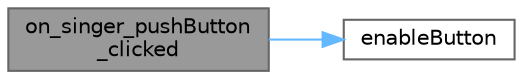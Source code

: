 digraph "on_singer_pushButton_clicked"
{
 // LATEX_PDF_SIZE
  bgcolor="transparent";
  edge [fontname=Helvetica,fontsize=10,labelfontname=Helvetica,labelfontsize=10];
  node [fontname=Helvetica,fontsize=10,shape=box,height=0.2,width=0.4];
  rankdir="LR";
  Node1 [id="Node000001",label="on_singer_pushButton\l_clicked",height=0.2,width=0.4,color="gray40", fillcolor="grey60", style="filled", fontcolor="black",tooltip="歌手按钮点击槽函数"];
  Node1 -> Node2 [id="edge1_Node000001_Node000002",color="steelblue1",style="solid",tooltip=" "];
  Node2 [id="Node000002",label="enableButton",height=0.2,width=0.4,color="grey40", fillcolor="white", style="filled",URL="$class_my_collection.html#ab868524a9562cda1f7b60b4220e2248e",tooltip="启用/禁用按钮"];
}
